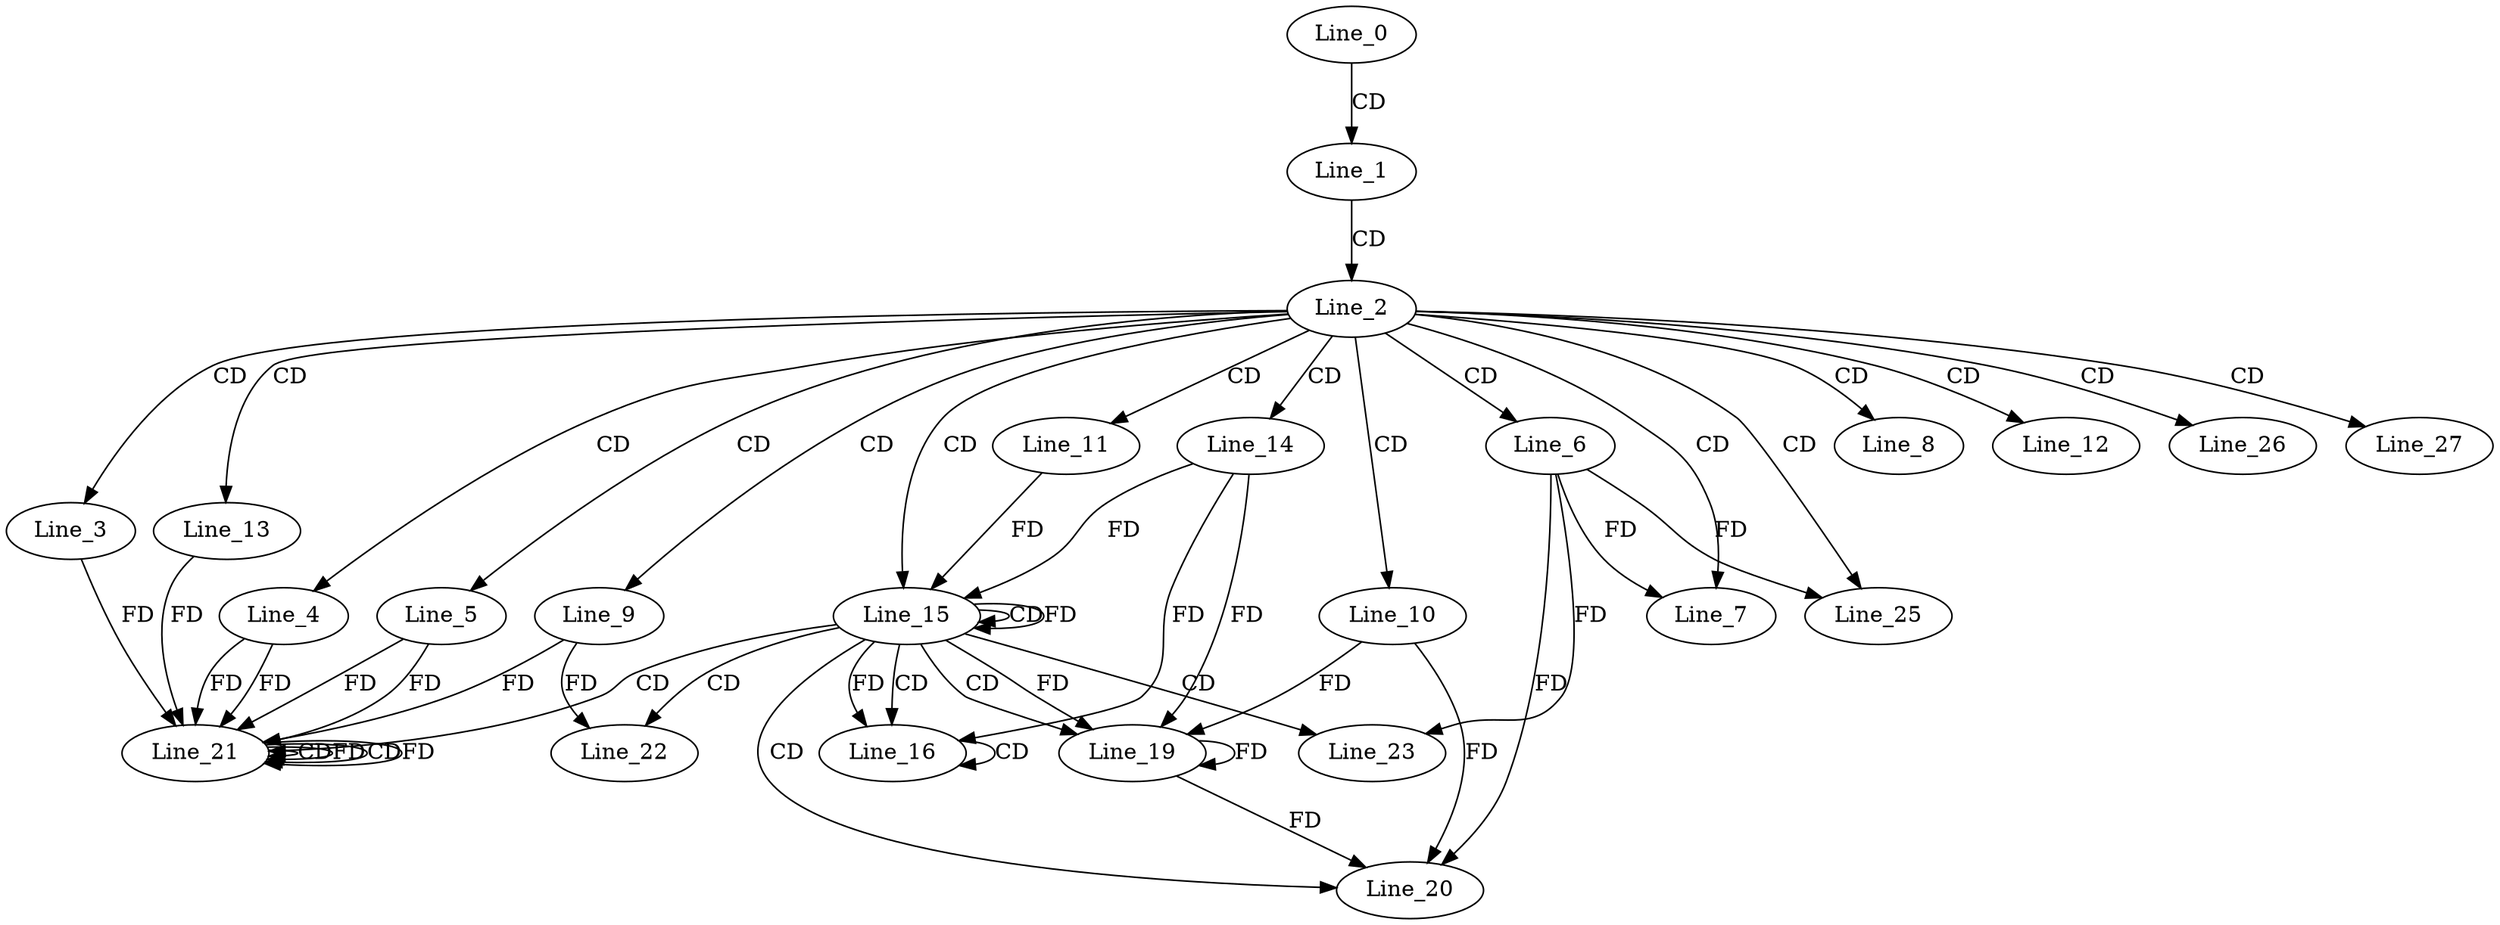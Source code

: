 digraph G {
  Line_0;
  Line_1;
  Line_2;
  Line_3;
  Line_4;
  Line_5;
  Line_6;
  Line_7;
  Line_8;
  Line_9;
  Line_10;
  Line_11;
  Line_12;
  Line_13;
  Line_14;
  Line_15;
  Line_15;
  Line_15;
  Line_16;
  Line_16;
  Line_16;
  Line_19;
  Line_19;
  Line_20;
  Line_21;
  Line_21;
  Line_21;
  Line_21;
  Line_22;
  Line_23;
  Line_25;
  Line_26;
  Line_27;
  Line_0 -> Line_1 [ label="CD" ];
  Line_1 -> Line_2 [ label="CD" ];
  Line_2 -> Line_3 [ label="CD" ];
  Line_2 -> Line_4 [ label="CD" ];
  Line_2 -> Line_5 [ label="CD" ];
  Line_2 -> Line_6 [ label="CD" ];
  Line_2 -> Line_7 [ label="CD" ];
  Line_6 -> Line_7 [ label="FD" ];
  Line_2 -> Line_8 [ label="CD" ];
  Line_2 -> Line_9 [ label="CD" ];
  Line_2 -> Line_10 [ label="CD" ];
  Line_2 -> Line_11 [ label="CD" ];
  Line_2 -> Line_12 [ label="CD" ];
  Line_2 -> Line_13 [ label="CD" ];
  Line_2 -> Line_14 [ label="CD" ];
  Line_2 -> Line_15 [ label="CD" ];
  Line_15 -> Line_15 [ label="CD" ];
  Line_15 -> Line_15 [ label="FD" ];
  Line_14 -> Line_15 [ label="FD" ];
  Line_11 -> Line_15 [ label="FD" ];
  Line_15 -> Line_16 [ label="CD" ];
  Line_16 -> Line_16 [ label="CD" ];
  Line_15 -> Line_16 [ label="FD" ];
  Line_14 -> Line_16 [ label="FD" ];
  Line_15 -> Line_19 [ label="CD" ];
  Line_19 -> Line_19 [ label="FD" ];
  Line_10 -> Line_19 [ label="FD" ];
  Line_15 -> Line_19 [ label="FD" ];
  Line_14 -> Line_19 [ label="FD" ];
  Line_15 -> Line_20 [ label="CD" ];
  Line_6 -> Line_20 [ label="FD" ];
  Line_19 -> Line_20 [ label="FD" ];
  Line_10 -> Line_20 [ label="FD" ];
  Line_15 -> Line_21 [ label="CD" ];
  Line_21 -> Line_21 [ label="CD" ];
  Line_21 -> Line_21 [ label="FD" ];
  Line_4 -> Line_21 [ label="FD" ];
  Line_13 -> Line_21 [ label="FD" ];
  Line_5 -> Line_21 [ label="FD" ];
  Line_3 -> Line_21 [ label="FD" ];
  Line_21 -> Line_21 [ label="CD" ];
  Line_9 -> Line_21 [ label="FD" ];
  Line_5 -> Line_21 [ label="FD" ];
  Line_21 -> Line_21 [ label="FD" ];
  Line_4 -> Line_21 [ label="FD" ];
  Line_15 -> Line_22 [ label="CD" ];
  Line_9 -> Line_22 [ label="FD" ];
  Line_15 -> Line_23 [ label="CD" ];
  Line_6 -> Line_23 [ label="FD" ];
  Line_2 -> Line_25 [ label="CD" ];
  Line_6 -> Line_25 [ label="FD" ];
  Line_2 -> Line_26 [ label="CD" ];
  Line_2 -> Line_27 [ label="CD" ];
}
